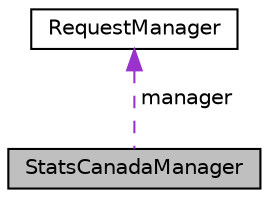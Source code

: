 digraph "StatsCanadaManager"
{
 // LATEX_PDF_SIZE
  edge [fontname="Helvetica",fontsize="10",labelfontname="Helvetica",labelfontsize="10"];
  node [fontname="Helvetica",fontsize="10",shape=record];
  Node1 [label="StatsCanadaManager",height=0.2,width=0.4,color="black", fillcolor="grey75", style="filled", fontcolor="black",tooltip="An object that will retrieve data from Statisitcs Canada."];
  Node2 -> Node1 [dir="back",color="darkorchid3",fontsize="10",style="dashed",label=" manager" ];
  Node2 [label="RequestManager",height=0.2,width=0.4,color="black", fillcolor="white", style="filled",URL="$classRequestManager.html",tooltip="Makes a request to an API."];
}
